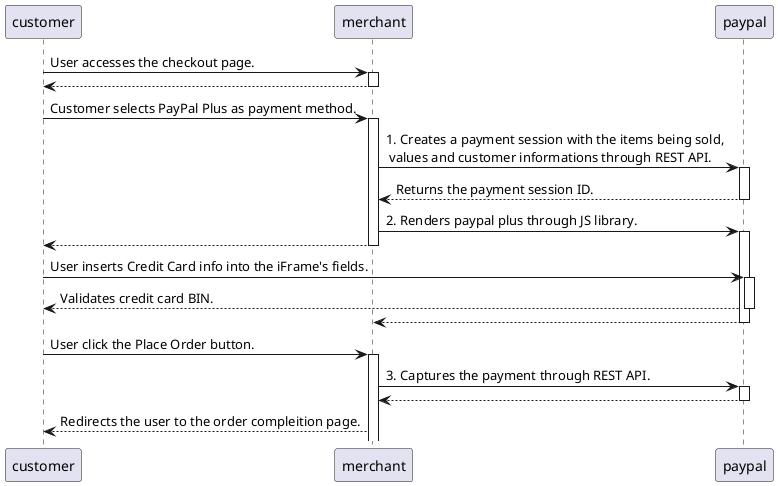 @startuml
'https://plantuml.com/sequence-diagram

participant customer
participant merchant
participant paypal



customer -> merchant : User accesses the checkout page.
activate merchant
merchant --> customer
deactivate merchant

customer -> merchant : Customer selects PayPal Plus as payment method.
activate merchant
merchant -> paypal : 1. Creates a payment session with the items being sold, \n values and customer informations through REST API.

activate paypal
paypal --> merchant: Returns the payment session ID.
deactivate paypal

merchant -> paypal : 2. Renders paypal plus through JS library.
activate paypal
merchant --> customer :
deactivate merchant

customer -> paypal : User inserts Credit Card info into the iFrame's fields.
activate paypal
paypal --> customer : Validates credit card BIN.
deactivate paypal
paypal --> merchant :
deactivate paypal


customer -> merchant : User click the Place Order button.
activate merchant
merchant -> paypal : 3. Captures the payment through REST API.
activate paypal
paypal --> merchant
deactivate paypal

merchant --> customer : Redirects the user to the order compleition page.
deactivate customer

@enduml
